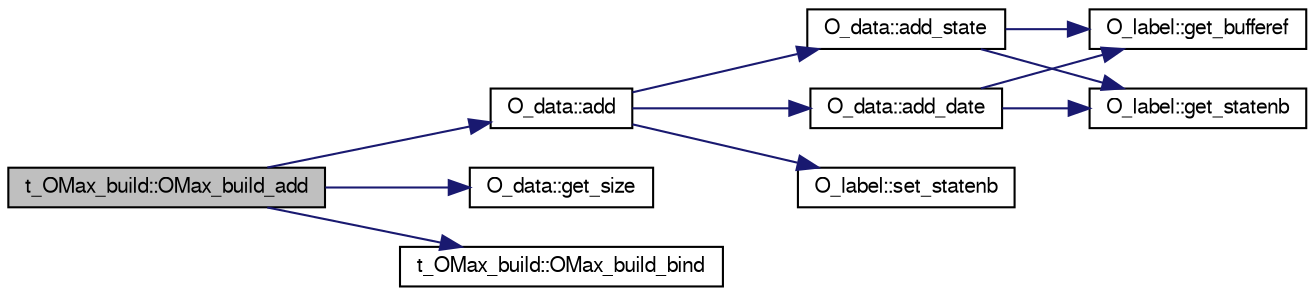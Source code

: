 digraph G
{
  bgcolor="transparent";
  edge [fontname="FreeSans",fontsize="10",labelfontname="FreeSans",labelfontsize="10"];
  node [fontname="FreeSans",fontsize="10",shape=record];
  rankdir=LR;
  Node1 [label="t_OMax_build::OMax_build_add",height=0.2,width=0.4,color="black", fillcolor="grey75", style="filled" fontcolor="black"];
  Node1 -> Node2 [color="midnightblue",fontsize="10",style="solid",fontname="FreeSans"];
  Node2 [label="O_data::add",height=0.2,width=0.4,color="black",URL="$class_o__data.html#aaf5c3dabea75f9117b100b842a95151a",tooltip="Add state to the sequence."];
  Node2 -> Node3 [color="midnightblue",fontsize="10",style="solid",fontname="FreeSans"];
  Node3 [label="O_data::add_date",height=0.2,width=0.4,color="black",URL="$class_o__data.html#a3fa234b4542a1383c6c902f8a65b0a45",tooltip="Reference a date from data."];
  Node3 -> Node4 [color="midnightblue",fontsize="10",style="solid",fontname="FreeSans"];
  Node4 [label="O_label::get_bufferef",height=0.2,width=0.4,color="black",URL="$class_o__label.html#a18816b978a098c2e57b5f36e39e8f8ad",tooltip="Return the time reference in the buffer the state is pointing to (in ms)."];
  Node3 -> Node5 [color="midnightblue",fontsize="10",style="solid",fontname="FreeSans"];
  Node5 [label="O_label::get_statenb",height=0.2,width=0.4,color="black",URL="$class_o__label.html#a95c66f241f7bd5fc50215aa84d50ad9b",tooltip="Return the number of the state in the sequence."];
  Node2 -> Node6 [color="midnightblue",fontsize="10",style="solid",fontname="FreeSans"];
  Node6 [label="O_data::add_state",height=0.2,width=0.4,color="black",URL="$class_o__data.html#a37130bd8972a72c868f85b979b865dcf",tooltip="Reference a state from data."];
  Node6 -> Node4 [color="midnightblue",fontsize="10",style="solid",fontname="FreeSans"];
  Node6 -> Node5 [color="midnightblue",fontsize="10",style="solid",fontname="FreeSans"];
  Node2 -> Node7 [color="midnightblue",fontsize="10",style="solid",fontname="FreeSans"];
  Node7 [label="O_label::set_statenb",height=0.2,width=0.4,color="black",URL="$class_o__label.html#ab2223be6bad9787764c8ce87579cd33c",tooltip="Set the number of the state in the sequence."];
  Node1 -> Node8 [color="midnightblue",fontsize="10",style="solid",fontname="FreeSans"];
  Node8 [label="O_data::get_size",height=0.2,width=0.4,color="black",URL="$class_o__data.html#ab8222f2093f5b02d55857a8c61d1ee0c",tooltip="Return the current size of the sequence."];
  Node1 -> Node9 [color="midnightblue",fontsize="10",style="solid",fontname="FreeSans"];
  Node9 [label="t_OMax_build::OMax_build_bind",height=0.2,width=0.4,color="black",URL="$structt___o_max__build.html#a84b0ca99a6b47de1c4ac66e63fa270ec",tooltip="Bind the builder with both Data Sequences."];
}
